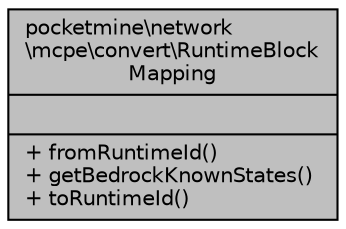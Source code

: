 digraph "pocketmine\network\mcpe\convert\RuntimeBlockMapping"
{
 // INTERACTIVE_SVG=YES
 // LATEX_PDF_SIZE
  edge [fontname="Helvetica",fontsize="10",labelfontname="Helvetica",labelfontsize="10"];
  node [fontname="Helvetica",fontsize="10",shape=record];
  Node1 [label="{pocketmine\\network\l\\mcpe\\convert\\RuntimeBlock\lMapping\n||+ fromRuntimeId()\l+ getBedrockKnownStates()\l+ toRuntimeId()\l}",height=0.2,width=0.4,color="black", fillcolor="grey75", style="filled", fontcolor="black",tooltip=" "];
}
